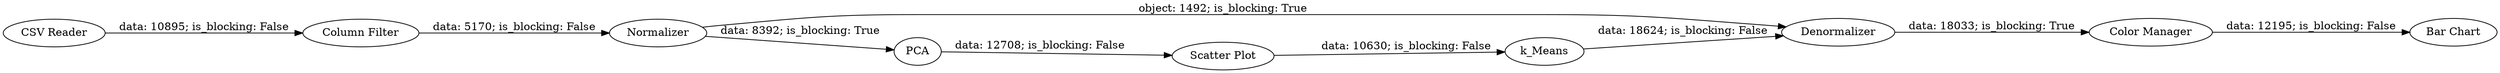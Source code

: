 digraph {
	"-4293988693209158510_4" [label=Denormalizer]
	"-4293988693209158510_34" [label="Column Filter"]
	"-4293988693209158510_27" [label=PCA]
	"-4293988693209158510_21" [label="Scatter Plot"]
	"-4293988693209158510_26" [label="Bar Chart"]
	"-4293988693209158510_3" [label=k_Means]
	"-4293988693209158510_23" [label="Color Manager"]
	"-4293988693209158510_1" [label="CSV Reader"]
	"-4293988693209158510_2" [label=Normalizer]
	"-4293988693209158510_3" -> "-4293988693209158510_4" [label="data: 18624; is_blocking: False"]
	"-4293988693209158510_27" -> "-4293988693209158510_21" [label="data: 12708; is_blocking: False"]
	"-4293988693209158510_34" -> "-4293988693209158510_2" [label="data: 5170; is_blocking: False"]
	"-4293988693209158510_2" -> "-4293988693209158510_27" [label="data: 8392; is_blocking: True"]
	"-4293988693209158510_4" -> "-4293988693209158510_23" [label="data: 18033; is_blocking: True"]
	"-4293988693209158510_1" -> "-4293988693209158510_34" [label="data: 10895; is_blocking: False"]
	"-4293988693209158510_23" -> "-4293988693209158510_26" [label="data: 12195; is_blocking: False"]
	"-4293988693209158510_2" -> "-4293988693209158510_4" [label="object: 1492; is_blocking: True"]
	"-4293988693209158510_21" -> "-4293988693209158510_3" [label="data: 10630; is_blocking: False"]
	rankdir=LR
}
